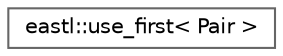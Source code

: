 digraph "类继承关系图"
{
 // LATEX_PDF_SIZE
  bgcolor="transparent";
  edge [fontname=Helvetica,fontsize=10,labelfontname=Helvetica,labelfontsize=10];
  node [fontname=Helvetica,fontsize=10,shape=box,height=0.2,width=0.4];
  rankdir="LR";
  Node0 [id="Node000000",label="eastl::use_first\< Pair \>",height=0.2,width=0.4,color="grey40", fillcolor="white", style="filled",URL="$structeastl_1_1use__first.html",tooltip=" "];
}
